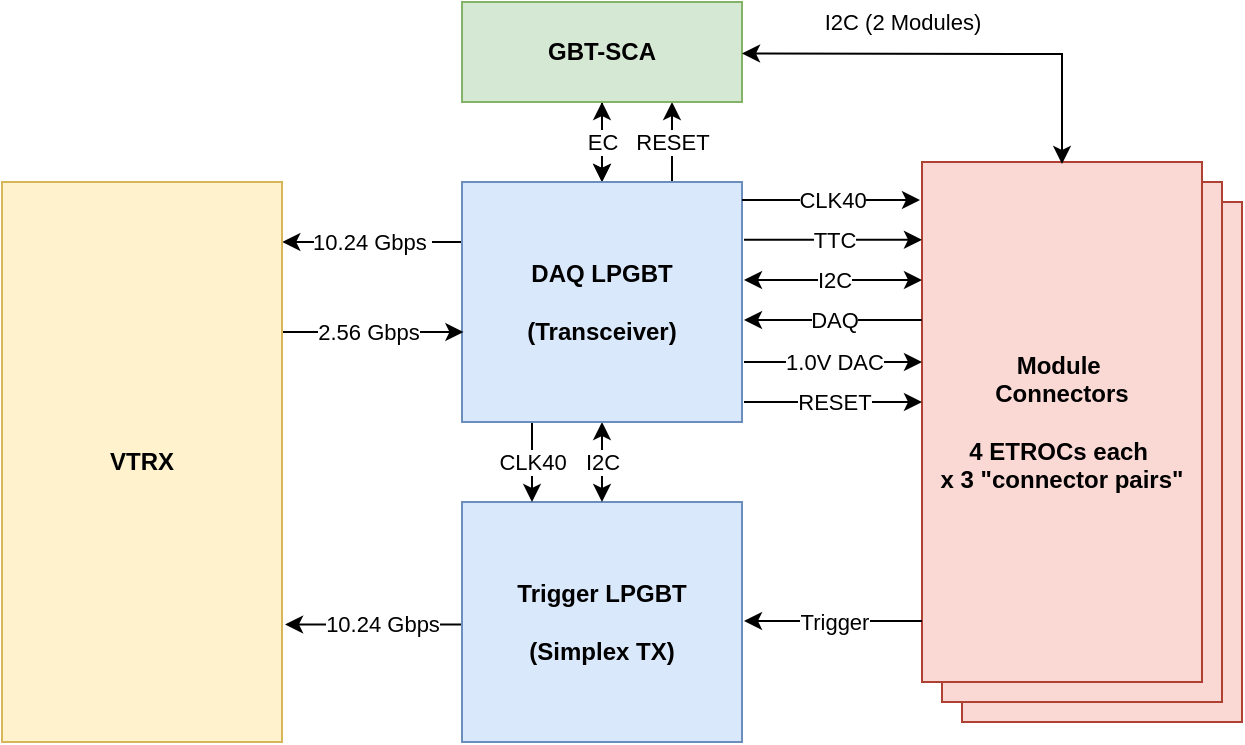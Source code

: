 <mxfile version="14.4.3" type="device" pages="4"><diagram id="pRpo7dDfYzJ1FUnZO8vR" name="Data"><mxGraphModel dx="1420" dy="838" grid="1" gridSize="10" guides="1" tooltips="1" connect="1" arrows="1" fold="1" page="1" pageScale="1" pageWidth="1100" pageHeight="850" math="0" shadow="0"><root><mxCell id="0"/><mxCell id="1" parent="0"/><mxCell id="l7zSjzHvB5rH28vupn2u-26" value="&lt;b&gt;Module&amp;nbsp;&lt;br&gt;Connector&lt;br&gt;(4 ETROCs)&lt;br&gt;&lt;/b&gt;" style="rounded=0;whiteSpace=wrap;html=1;fillColor=#fad9d5;strokeColor=#ae4132;" parent="1" vertex="1"><mxGeometry x="720" y="340" width="140" height="260" as="geometry"/></mxCell><mxCell id="l7zSjzHvB5rH28vupn2u-25" value="&lt;b&gt;Module&amp;nbsp;&lt;br&gt;Connector&lt;br&gt;(4 ETROCs)&lt;br&gt;&lt;/b&gt;" style="rounded=0;whiteSpace=wrap;html=1;fillColor=#fad9d5;strokeColor=#ae4132;" parent="1" vertex="1"><mxGeometry x="710" y="330" width="140" height="260" as="geometry"/></mxCell><mxCell id="l7zSjzHvB5rH28vupn2u-16" value="10.24 Gbps" style="edgeStyle=orthogonalEdgeStyle;rounded=0;orthogonalLoop=1;jettySize=auto;html=1;startArrow=none;startFill=0;entryX=1.011;entryY=0.79;entryDx=0;entryDy=0;entryPerimeter=0;" parent="1" source="l7zSjzHvB5rH28vupn2u-1" target="l7zSjzHvB5rH28vupn2u-3" edge="1"><mxGeometry x="-0.101" relative="1" as="geometry"><mxPoint x="390" y="551" as="targetPoint"/><Array as="points"><mxPoint x="400" y="551"/></Array><mxPoint as="offset"/></mxGeometry></mxCell><mxCell id="l7zSjzHvB5rH28vupn2u-1" value="&lt;b&gt;Trigger LPGBT&lt;br&gt;&lt;br&gt;(Simplex TX)&lt;br&gt;&lt;/b&gt;" style="rounded=0;whiteSpace=wrap;html=1;fillColor=#dae8fc;strokeColor=#6c8ebf;" parent="1" vertex="1"><mxGeometry x="470" y="490" width="140" height="120" as="geometry"/></mxCell><mxCell id="l7zSjzHvB5rH28vupn2u-12" value="I2C" style="edgeStyle=orthogonalEdgeStyle;rounded=0;orthogonalLoop=1;jettySize=auto;html=1;exitX=0.5;exitY=1;exitDx=0;exitDy=0;startArrow=classic;startFill=1;" parent="1" source="l7zSjzHvB5rH28vupn2u-2" target="l7zSjzHvB5rH28vupn2u-1" edge="1"><mxGeometry relative="1" as="geometry"/></mxCell><mxCell id="l7zSjzHvB5rH28vupn2u-14" value="CLK40" style="edgeStyle=orthogonalEdgeStyle;rounded=0;orthogonalLoop=1;jettySize=auto;html=1;exitX=0.25;exitY=1;exitDx=0;exitDy=0;entryX=0.25;entryY=0;entryDx=0;entryDy=0;startArrow=none;startFill=0;" parent="1" source="l7zSjzHvB5rH28vupn2u-2" target="l7zSjzHvB5rH28vupn2u-1" edge="1"><mxGeometry relative="1" as="geometry"/></mxCell><mxCell id="l7zSjzHvB5rH28vupn2u-15" value="EC" style="edgeStyle=orthogonalEdgeStyle;rounded=0;orthogonalLoop=1;jettySize=auto;html=1;exitX=0.5;exitY=0;exitDx=0;exitDy=0;entryX=0.5;entryY=1;entryDx=0;entryDy=0;startArrow=classic;startFill=1;" parent="1" source="l7zSjzHvB5rH28vupn2u-2" target="l7zSjzHvB5rH28vupn2u-4" edge="1"><mxGeometry relative="1" as="geometry"/></mxCell><mxCell id="l7zSjzHvB5rH28vupn2u-18" value="10.24 Gbps&amp;nbsp;" style="edgeStyle=orthogonalEdgeStyle;rounded=0;orthogonalLoop=1;jettySize=auto;html=1;exitX=0;exitY=0.25;exitDx=0;exitDy=0;entryX=1.001;entryY=0.107;entryDx=0;entryDy=0;entryPerimeter=0;startArrow=none;startFill=0;" parent="1" source="l7zSjzHvB5rH28vupn2u-2" target="l7zSjzHvB5rH28vupn2u-3" edge="1"><mxGeometry relative="1" as="geometry"/></mxCell><mxCell id="7uKd_S5zCopFWsAl5srT-1" value="EC" style="edgeStyle=orthogonalEdgeStyle;rounded=0;orthogonalLoop=1;jettySize=auto;html=1;startArrow=classic;startFill=1;endArrow=none;endFill=0;" parent="1" source="l7zSjzHvB5rH28vupn2u-2" target="l7zSjzHvB5rH28vupn2u-4" edge="1"><mxGeometry relative="1" as="geometry"/></mxCell><mxCell id="7uKd_S5zCopFWsAl5srT-2" value="RESET" style="edgeStyle=orthogonalEdgeStyle;rounded=0;orthogonalLoop=1;jettySize=auto;html=1;exitX=0.75;exitY=0;exitDx=0;exitDy=0;entryX=0.75;entryY=1;entryDx=0;entryDy=0;startArrow=none;startFill=0;endArrow=classic;endFill=1;" parent="1" source="l7zSjzHvB5rH28vupn2u-2" target="l7zSjzHvB5rH28vupn2u-4" edge="1"><mxGeometry relative="1" as="geometry"/></mxCell><mxCell id="l7zSjzHvB5rH28vupn2u-2" value="&lt;b&gt;DAQ LPGBT&lt;br&gt;&lt;br&gt;(Transceiver)&lt;br&gt;&lt;/b&gt;" style="rounded=0;whiteSpace=wrap;html=1;fillColor=#dae8fc;strokeColor=#6c8ebf;" parent="1" vertex="1"><mxGeometry x="470" y="330" width="140" height="120" as="geometry"/></mxCell><mxCell id="l7zSjzHvB5rH28vupn2u-17" value="2.56 Gbps" style="edgeStyle=orthogonalEdgeStyle;rounded=0;orthogonalLoop=1;jettySize=auto;html=1;exitX=1;exitY=0.25;exitDx=0;exitDy=0;entryX=0.005;entryY=0.625;entryDx=0;entryDy=0;startArrow=none;startFill=0;entryPerimeter=0;" parent="1" source="l7zSjzHvB5rH28vupn2u-3" target="l7zSjzHvB5rH28vupn2u-2" edge="1"><mxGeometry relative="1" as="geometry"><Array as="points"><mxPoint x="380" y="405"/></Array></mxGeometry></mxCell><mxCell id="l7zSjzHvB5rH28vupn2u-3" value="&lt;b&gt;VTRX&lt;/b&gt;" style="rounded=0;whiteSpace=wrap;html=1;fillColor=#fff2cc;strokeColor=#d6b656;" parent="1" vertex="1"><mxGeometry x="240" y="330" width="140" height="280" as="geometry"/></mxCell><mxCell id="l7zSjzHvB5rH28vupn2u-4" value="&lt;b&gt;GBT-SCA&lt;br&gt;&lt;/b&gt;" style="rounded=0;whiteSpace=wrap;html=1;fillColor=#d5e8d4;strokeColor=#82b366;" parent="1" vertex="1"><mxGeometry x="470" y="240" width="140" height="50" as="geometry"/></mxCell><mxCell id="l7zSjzHvB5rH28vupn2u-5" value="&lt;b&gt;Module&amp;nbsp;&lt;br&gt;Connectors&lt;br&gt;&lt;br&gt;4 ETROCs each&amp;nbsp;&lt;br&gt;x 3 &quot;connector pairs&quot;&lt;br&gt;&lt;/b&gt;" style="rounded=0;whiteSpace=wrap;html=1;fillColor=#fad9d5;strokeColor=#ae4132;" parent="1" vertex="1"><mxGeometry x="700" y="320" width="140" height="260" as="geometry"/></mxCell><mxCell id="l7zSjzHvB5rH28vupn2u-33" value="CLK40" style="rounded=0;orthogonalLoop=1;jettySize=auto;html=1;exitX=1;exitY=0.25;exitDx=0;exitDy=0;startArrow=none;startFill=0;" parent="1" edge="1"><mxGeometry relative="1" as="geometry"><mxPoint x="610" y="339.0" as="sourcePoint"/><mxPoint x="699" y="339" as="targetPoint"/></mxGeometry></mxCell><mxCell id="l7zSjzHvB5rH28vupn2u-34" value="TTC" style="rounded=0;orthogonalLoop=1;jettySize=auto;html=1;exitX=1;exitY=0.25;exitDx=0;exitDy=0;startArrow=none;startFill=0;" parent="1" edge="1"><mxGeometry relative="1" as="geometry"><mxPoint x="611" y="358.9" as="sourcePoint"/><mxPoint x="700.0" y="358.9" as="targetPoint"/></mxGeometry></mxCell><mxCell id="l7zSjzHvB5rH28vupn2u-35" value="I2C" style="rounded=0;orthogonalLoop=1;jettySize=auto;html=1;exitX=1;exitY=0.25;exitDx=0;exitDy=0;startArrow=classic;startFill=1;" parent="1" edge="1"><mxGeometry relative="1" as="geometry"><mxPoint x="611.0" y="379.0" as="sourcePoint"/><mxPoint x="700.0" y="379.0" as="targetPoint"/></mxGeometry></mxCell><mxCell id="l7zSjzHvB5rH28vupn2u-36" value="DAQ" style="rounded=0;orthogonalLoop=1;jettySize=auto;html=1;exitX=1;exitY=0.25;exitDx=0;exitDy=0;startArrow=classic;startFill=1;endArrow=none;endFill=0;" parent="1" edge="1"><mxGeometry relative="1" as="geometry"><mxPoint x="611.0" y="399.0" as="sourcePoint"/><mxPoint x="700.0" y="399.0" as="targetPoint"/></mxGeometry></mxCell><mxCell id="l7zSjzHvB5rH28vupn2u-40" value="Trigger" style="rounded=0;orthogonalLoop=1;jettySize=auto;html=1;exitX=1;exitY=0.25;exitDx=0;exitDy=0;startArrow=classic;startFill=1;endArrow=none;endFill=0;" parent="1" edge="1"><mxGeometry relative="1" as="geometry"><mxPoint x="611" y="549.5" as="sourcePoint"/><mxPoint x="700.0" y="549.5" as="targetPoint"/></mxGeometry></mxCell><mxCell id="l7zSjzHvB5rH28vupn2u-46" value="1.0V DAC" style="rounded=0;orthogonalLoop=1;jettySize=auto;html=1;exitX=1;exitY=0.25;exitDx=0;exitDy=0;startArrow=none;startFill=0;" parent="1" edge="1"><mxGeometry relative="1" as="geometry"><mxPoint x="611" y="420.0" as="sourcePoint"/><mxPoint x="700" y="420.0" as="targetPoint"/></mxGeometry></mxCell><mxCell id="l7zSjzHvB5rH28vupn2u-47" value="RESET" style="rounded=0;orthogonalLoop=1;jettySize=auto;html=1;exitX=1;exitY=0.25;exitDx=0;exitDy=0;startArrow=none;startFill=0;" parent="1" edge="1"><mxGeometry relative="1" as="geometry"><mxPoint x="611" y="440.0" as="sourcePoint"/><mxPoint x="700" y="440.0" as="targetPoint"/></mxGeometry></mxCell><mxCell id="Shcz8qV4Jk7oNIC9Or-m-1" value="I2C (2 Modules)" style="rounded=0;orthogonalLoop=1;jettySize=auto;html=1;exitX=1;exitY=0.25;exitDx=0;exitDy=0;startArrow=classic;startFill=1;entryX=0.5;entryY=0;entryDx=0;entryDy=0;" edge="1" parent="1"><mxGeometry x="-0.256" y="16" relative="1" as="geometry"><mxPoint x="610" y="265.71" as="sourcePoint"/><mxPoint x="770" y="321" as="targetPoint"/><Array as="points"><mxPoint x="770" y="266"/></Array><mxPoint as="offset"/></mxGeometry></mxCell></root></mxGraphModel></diagram><diagram id="rY-4J2Lu8AiKXNnXhORB" name="Power"><mxGraphModel dx="1673" dy="964" grid="1" gridSize="10" guides="1" tooltips="1" connect="1" arrows="1" fold="1" page="1" pageScale="1" pageWidth="1100" pageHeight="850" math="0" shadow="0"><root><mxCell id="R-wD1JkFbTMqybJmLpQ5-0"/><mxCell id="R-wD1JkFbTMqybJmLpQ5-1" parent="R-wD1JkFbTMqybJmLpQ5-0"/><mxCell id="WkuSL5QYx137M_220xdg-18" value="&lt;b&gt;Module&amp;nbsp;&lt;br&gt;Connectors&lt;br&gt;&lt;br&gt;4 ETROCs each&amp;nbsp;&lt;br&gt;x 3 connectors&lt;br&gt;&lt;/b&gt;" style="rounded=0;whiteSpace=wrap;html=1;fillColor=#fad9d5;strokeColor=#ae4132;" parent="R-wD1JkFbTMqybJmLpQ5-1" vertex="1"><mxGeometry x="695" y="494" width="140" height="200" as="geometry"/></mxCell><mxCell id="WkuSL5QYx137M_220xdg-17" value="&lt;b&gt;Module&amp;nbsp;&lt;br&gt;Connectors&lt;br&gt;&lt;br&gt;4 ETROCs each&amp;nbsp;&lt;br&gt;x 3 connectors&lt;br&gt;&lt;/b&gt;" style="rounded=0;whiteSpace=wrap;html=1;fillColor=#fad9d5;strokeColor=#ae4132;" parent="R-wD1JkFbTMqybJmLpQ5-1" vertex="1"><mxGeometry x="685" y="484" width="140" height="200" as="geometry"/></mxCell><mxCell id="xacWZfofeVwfRNKHBUbk-13" value="&lt;b&gt;Power Board&lt;/b&gt;" style="rounded=0;whiteSpace=wrap;html=1;fillColor=#b0e3e6;strokeColor=#0e8088;" parent="R-wD1JkFbTMqybJmLpQ5-1" vertex="1"><mxGeometry x="265" y="164" width="140" height="403" as="geometry"/></mxCell><mxCell id="xacWZfofeVwfRNKHBUbk-18" value="&lt;b&gt;Module&amp;nbsp;&lt;br&gt;Connectors&lt;br&gt;&lt;br&gt;4 ETROCs each&amp;nbsp;&lt;br&gt;x 3 &quot;connector pairs&quot;&lt;/b&gt;&lt;b&gt;&lt;br&gt;&lt;/b&gt;" style="rounded=0;whiteSpace=wrap;html=1;fillColor=#fad9d5;strokeColor=#ae4132;" parent="R-wD1JkFbTMqybJmLpQ5-1" vertex="1"><mxGeometry x="675" y="474" width="140" height="200" as="geometry"/></mxCell><mxCell id="xacWZfofeVwfRNKHBUbk-24" value="1.2V" style="endArrow=classic;html=1;fontSize=16;" parent="R-wD1JkFbTMqybJmLpQ5-1" edge="1"><mxGeometry width="50" height="50" relative="1" as="geometry"><mxPoint x="405" y="494" as="sourcePoint"/><mxPoint x="675" y="494" as="targetPoint"/></mxGeometry></mxCell><mxCell id="WkuSL5QYx137M_220xdg-13" value="1.2V" style="endArrow=classic;html=1;fontSize=16;" parent="R-wD1JkFbTMqybJmLpQ5-1" edge="1"><mxGeometry width="50" height="50" relative="1" as="geometry"><mxPoint x="405" y="514" as="sourcePoint"/><mxPoint x="675" y="514" as="targetPoint"/></mxGeometry></mxCell><mxCell id="WkuSL5QYx137M_220xdg-14" value="1.2V" style="endArrow=classic;html=1;fontSize=16;" parent="R-wD1JkFbTMqybJmLpQ5-1" edge="1"><mxGeometry width="50" height="50" relative="1" as="geometry"><mxPoint x="405" y="534" as="sourcePoint"/><mxPoint x="675" y="534" as="targetPoint"/></mxGeometry></mxCell><mxCell id="WkuSL5QYx137M_220xdg-16" value="&lt;b&gt;BV Connector&lt;/b&gt;" style="rounded=0;whiteSpace=wrap;html=1;fillColor=#bac8d3;strokeColor=#23445d;" parent="R-wD1JkFbTMqybJmLpQ5-1" vertex="1"><mxGeometry x="265" y="584" width="140" height="90" as="geometry"/></mxCell><mxCell id="WkuSL5QYx137M_220xdg-20" value="Bias Voltage" style="endArrow=classic;html=1;fontSize=16;" parent="R-wD1JkFbTMqybJmLpQ5-1" edge="1"><mxGeometry width="50" height="50" relative="1" as="geometry"><mxPoint x="405" y="593.5" as="sourcePoint"/><mxPoint x="675" y="593.5" as="targetPoint"/></mxGeometry></mxCell><mxCell id="WkuSL5QYx137M_220xdg-21" value="Bias Voltage" style="endArrow=classic;html=1;fontSize=16;" parent="R-wD1JkFbTMqybJmLpQ5-1" edge="1"><mxGeometry width="50" height="50" relative="1" as="geometry"><mxPoint x="405" y="618.5" as="sourcePoint"/><mxPoint x="675" y="618.5" as="targetPoint"/></mxGeometry></mxCell><mxCell id="WkuSL5QYx137M_220xdg-22" value="Bias Voltage" style="endArrow=classic;html=1;fontSize=16;" parent="R-wD1JkFbTMqybJmLpQ5-1" edge="1"><mxGeometry width="50" height="50" relative="1" as="geometry"><mxPoint x="405" y="644" as="sourcePoint"/><mxPoint x="675" y="644" as="targetPoint"/></mxGeometry></mxCell><mxCell id="tPa331KEHbfuM3Afot_3-4" value="11V" style="endArrow=classic;html=1;fontSize=16;" parent="R-wD1JkFbTMqybJmLpQ5-1" edge="1"><mxGeometry width="50" height="50" relative="1" as="geometry"><mxPoint x="405" y="264" as="sourcePoint"/><mxPoint x="475" y="264" as="targetPoint"/></mxGeometry></mxCell><mxCell id="tPa331KEHbfuM3Afot_3-5" value="1V2" style="edgeStyle=elbowEdgeStyle;rounded=0;orthogonalLoop=1;jettySize=auto;html=1;entryX=0;entryY=0.5;entryDx=0;entryDy=0;startArrow=none;startFill=0;endArrow=classic;endFill=1;fontSize=16;elbow=vertical;" parent="R-wD1JkFbTMqybJmLpQ5-1" target="tPa331KEHbfuM3Afot_3-7" edge="1"><mxGeometry relative="1" as="geometry"><Array as="points"><mxPoint x="615" y="394"/><mxPoint x="615" y="394"/></Array><mxPoint x="405" y="394" as="sourcePoint"/></mxGeometry></mxCell><mxCell id="tPa331KEHbfuM3Afot_3-6" value="&lt;b&gt;LPGBT&lt;br&gt;&lt;/b&gt;" style="rounded=0;whiteSpace=wrap;html=1;fillColor=#dae8fc;strokeColor=#6c8ebf;" parent="R-wD1JkFbTMqybJmLpQ5-1" vertex="1"><mxGeometry x="690" y="344" width="140" height="120" as="geometry"/></mxCell><mxCell id="tPa331KEHbfuM3Afot_3-7" value="&lt;b&gt;LPGBT&lt;br&gt;&lt;/b&gt;" style="rounded=0;whiteSpace=wrap;html=1;fillColor=#dae8fc;strokeColor=#6c8ebf;" parent="R-wD1JkFbTMqybJmLpQ5-1" vertex="1"><mxGeometry x="680" y="334" width="140" height="120" as="geometry"/></mxCell><mxCell id="tPa331KEHbfuM3Afot_3-8" value="&lt;b&gt;VTRX&lt;/b&gt;" style="rounded=0;whiteSpace=wrap;html=1;fillColor=#fff2cc;strokeColor=#d6b656;" parent="R-wD1JkFbTMqybJmLpQ5-1" vertex="1"><mxGeometry x="680" y="244" width="140" height="80" as="geometry"/></mxCell><mxCell id="tPa331KEHbfuM3Afot_3-9" value="2V5TX" style="edgeStyle=orthogonalEdgeStyle;rounded=0;orthogonalLoop=1;jettySize=auto;html=1;exitX=1;exitY=0.5;exitDx=0;exitDy=0;entryX=0;entryY=0.5;entryDx=0;entryDy=0;startArrow=none;startFill=0;endArrow=classic;endFill=1;fontSize=16;" parent="R-wD1JkFbTMqybJmLpQ5-1" source="tPa331KEHbfuM3Afot_3-10" target="tPa331KEHbfuM3Afot_3-8" edge="1"><mxGeometry x="0.312" relative="1" as="geometry"><Array as="points"><mxPoint x="595" y="339"/><mxPoint x="595" y="284"/></Array><mxPoint as="offset"/></mxGeometry></mxCell><mxCell id="tPa331KEHbfuM3Afot_3-10" value="&lt;b&gt;LINPOL12&lt;br&gt;&lt;/b&gt;" style="rounded=0;whiteSpace=wrap;html=1;fillColor=#d0cee2;strokeColor=#56517e;" parent="R-wD1JkFbTMqybJmLpQ5-1" vertex="1"><mxGeometry x="475" y="314" width="100" height="50" as="geometry"/></mxCell><mxCell id="tPa331KEHbfuM3Afot_3-11" value="2V5RX" style="edgeStyle=orthogonalEdgeStyle;rounded=0;orthogonalLoop=1;jettySize=auto;html=1;exitX=1;exitY=0.5;exitDx=0;exitDy=0;startArrow=none;startFill=0;endArrow=classic;endFill=1;fontSize=16;entryX=0;entryY=0.25;entryDx=0;entryDy=0;" parent="R-wD1JkFbTMqybJmLpQ5-1" source="tPa331KEHbfuM3Afot_3-12" target="tPa331KEHbfuM3Afot_3-8" edge="1"><mxGeometry relative="1" as="geometry"><Array as="points"><mxPoint x="575" y="264"/></Array></mxGeometry></mxCell><mxCell id="tPa331KEHbfuM3Afot_3-12" value="&lt;b&gt;LINPOL12&lt;br&gt;&lt;/b&gt;" style="rounded=0;whiteSpace=wrap;html=1;fillColor=#d0cee2;strokeColor=#56517e;" parent="R-wD1JkFbTMqybJmLpQ5-1" vertex="1"><mxGeometry x="475" y="234" width="100" height="50" as="geometry"/></mxCell><mxCell id="tPa331KEHbfuM3Afot_3-13" value="" style="endArrow=classic;html=1;fontSize=16;entryX=0;entryY=0.75;entryDx=0;entryDy=0;edgeStyle=orthogonalEdgeStyle;rounded=0;" parent="R-wD1JkFbTMqybJmLpQ5-1" target="tPa331KEHbfuM3Afot_3-8" edge="1"><mxGeometry width="50" height="50" relative="1" as="geometry"><mxPoint x="635" y="394" as="sourcePoint"/><mxPoint x="680" y="296.5" as="targetPoint"/><Array as="points"><mxPoint x="655" y="394"/><mxPoint x="655" y="304"/></Array></mxGeometry></mxCell><mxCell id="tPa331KEHbfuM3Afot_3-14" value="11V" style="endArrow=classic;html=1;fontSize=16;" parent="R-wD1JkFbTMqybJmLpQ5-1" edge="1"><mxGeometry width="50" height="50" relative="1" as="geometry"><mxPoint x="405" y="344" as="sourcePoint"/><mxPoint x="475" y="344" as="targetPoint"/></mxGeometry></mxCell><mxCell id="tPa331KEHbfuM3Afot_3-15" value="1V5" style="edgeStyle=orthogonalEdgeStyle;rounded=0;orthogonalLoop=1;jettySize=auto;html=1;exitX=1;exitY=0.5;exitDx=0;exitDy=0;entryX=0;entryY=0.5;entryDx=0;entryDy=0;startArrow=none;startFill=0;endArrow=classic;endFill=1;fontSize=16;" parent="R-wD1JkFbTMqybJmLpQ5-1" source="tPa331KEHbfuM3Afot_3-16" target="tPa331KEHbfuM3Afot_3-17" edge="1"><mxGeometry relative="1" as="geometry"/></mxCell><mxCell id="tPa331KEHbfuM3Afot_3-16" value="&lt;b&gt;LINPOL12&lt;br&gt;&lt;/b&gt;" style="rounded=0;whiteSpace=wrap;html=1;fillColor=#d0cee2;strokeColor=#56517e;" parent="R-wD1JkFbTMqybJmLpQ5-1" vertex="1"><mxGeometry x="475" y="162" width="100" height="50" as="geometry"/></mxCell><mxCell id="tPa331KEHbfuM3Afot_3-17" value="&lt;b&gt;GBT-SCA&lt;br&gt;&lt;/b&gt;" style="rounded=0;whiteSpace=wrap;html=1;fillColor=#d5e8d4;strokeColor=#82b366;" parent="R-wD1JkFbTMqybJmLpQ5-1" vertex="1"><mxGeometry x="680" y="157" width="140" height="60" as="geometry"/></mxCell><mxCell id="tPa331KEHbfuM3Afot_3-18" value="11V" style="endArrow=classic;html=1;fontSize=16;" parent="R-wD1JkFbTMqybJmLpQ5-1" edge="1"><mxGeometry width="50" height="50" relative="1" as="geometry"><mxPoint x="405" y="186.5" as="sourcePoint"/><mxPoint x="475" y="186.5" as="targetPoint"/></mxGeometry></mxCell><mxCell id="pFETaAUMbb-Pjnk_E9Vp-0" value="1.2V" style="endArrow=classic;html=1;fontSize=16;" parent="R-wD1JkFbTMqybJmLpQ5-1" edge="1"><mxGeometry width="50" height="50" relative="1" as="geometry"><mxPoint x="405" y="554.0" as="sourcePoint"/><mxPoint x="675" y="554.0" as="targetPoint"/></mxGeometry></mxCell></root></mxGraphModel></diagram><diagram id="66l2y_QIgl6WP6gCbTtv" name="Control &amp; Monitoring"><mxGraphModel dx="2031" dy="1170" grid="1" gridSize="10" guides="1" tooltips="1" connect="1" arrows="1" fold="1" page="1" pageScale="1" pageWidth="1100" pageHeight="850" math="0" shadow="0"><root><mxCell id="CyPqGRHDIMY9j1Ztgc7J-0"/><mxCell id="CyPqGRHDIMY9j1Ztgc7J-1" parent="CyPqGRHDIMY9j1Ztgc7J-0"/><mxCell id="OMYo8PW-O516YZg6BAsb-1" value="&lt;b&gt;Module&amp;nbsp;&lt;br&gt;Connectors&lt;br&gt;&lt;br&gt;4 ETROCs each&amp;nbsp;&lt;br&gt;x 3 &quot;connector pairs&quot;&lt;/b&gt;&lt;b&gt;&lt;br&gt;&lt;/b&gt;" style="rounded=0;whiteSpace=wrap;html=1;fillColor=#fad9d5;strokeColor=#ae4132;" parent="CyPqGRHDIMY9j1Ztgc7J-1" vertex="1"><mxGeometry x="660" y="520" width="140" height="100" as="geometry"/></mxCell><mxCell id="OMYo8PW-O516YZg6BAsb-0" value="&lt;b&gt;Module&amp;nbsp;&lt;br&gt;Connectors&lt;br&gt;&lt;br&gt;4 ETROCs each&amp;nbsp;&lt;br&gt;x 3 &quot;connector pairs&quot;&lt;/b&gt;&lt;b&gt;&lt;br&gt;&lt;/b&gt;" style="rounded=0;whiteSpace=wrap;html=1;fillColor=#fad9d5;strokeColor=#ae4132;" parent="CyPqGRHDIMY9j1Ztgc7J-1" vertex="1"><mxGeometry x="650" y="510" width="140" height="100" as="geometry"/></mxCell><mxCell id="x-HFkizTJmw6zRwiH5ed-0" value="1.0V DAC" style="edgeStyle=orthogonalEdgeStyle;rounded=0;orthogonalLoop=1;jettySize=auto;html=1;exitX=1;exitY=0.5;exitDx=0;exitDy=0;" parent="CyPqGRHDIMY9j1Ztgc7J-1" source="oB6YdngtAXr2gqwxsHAE-9" target="oB6YdngtAXr2gqwxsHAE-13" edge="1"><mxGeometry relative="1" as="geometry"/></mxCell><mxCell id="oB6YdngtAXr2gqwxsHAE-9" value="&lt;b&gt;LPGBT&lt;br&gt;&lt;br&gt;ADC + DAC&lt;br&gt;&lt;/b&gt;" style="rounded=0;whiteSpace=wrap;html=1;fillColor=#dae8fc;strokeColor=#6c8ebf;" parent="CyPqGRHDIMY9j1Ztgc7J-1" vertex="1"><mxGeometry x="410" y="460" width="110" height="180" as="geometry"/></mxCell><mxCell id="oB6YdngtAXr2gqwxsHAE-12" value="&lt;b&gt;SCA&lt;br&gt;&lt;br&gt;ADC&lt;br&gt;&lt;/b&gt;" style="rounded=0;whiteSpace=wrap;html=1;fillColor=#d5e8d4;strokeColor=#82b366;" parent="CyPqGRHDIMY9j1Ztgc7J-1" vertex="1"><mxGeometry x="410" y="340" width="110" height="100" as="geometry"/></mxCell><mxCell id="oB6YdngtAXr2gqwxsHAE-13" value="&lt;b&gt;Module&amp;nbsp;&lt;br&gt;Connectors&lt;br&gt;&lt;br&gt;4 ETROCs each&amp;nbsp;&lt;br&gt;x 3 &quot;connector pairs&quot;&lt;/b&gt;&lt;b&gt;&lt;br&gt;&lt;/b&gt;" style="rounded=0;whiteSpace=wrap;html=1;fillColor=#fad9d5;strokeColor=#ae4132;" parent="CyPqGRHDIMY9j1Ztgc7J-1" vertex="1"><mxGeometry x="640" y="500" width="140" height="100" as="geometry"/></mxCell><mxCell id="oB6YdngtAXr2gqwxsHAE-20" value="1V2 monitor x6" style="endArrow=classic;html=1;exitX=0.25;exitY=0;exitDx=0;exitDy=0;edgeStyle=orthogonalEdgeStyle;rounded=0;entryX=0.991;entryY=0.198;entryDx=0;entryDy=0;entryPerimeter=0;" parent="CyPqGRHDIMY9j1Ztgc7J-1" source="oB6YdngtAXr2gqwxsHAE-13" target="oB6YdngtAXr2gqwxsHAE-12" edge="1"><mxGeometry x="0.553" width="50" height="50" relative="1" as="geometry"><mxPoint x="560" y="620" as="sourcePoint"/><mxPoint x="551" y="360" as="targetPoint"/><Array as="points"><mxPoint x="675" y="360"/></Array><mxPoint as="offset"/></mxGeometry></mxCell><mxCell id="oB6YdngtAXr2gqwxsHAE-22" value="RESET x3" style="rounded=0;orthogonalLoop=1;jettySize=auto;html=1;exitX=1;exitY=0.75;exitDx=0;exitDy=0;startArrow=none;startFill=0;entryX=0.5;entryY=0;entryDx=0;entryDy=0;edgeStyle=orthogonalEdgeStyle;" parent="CyPqGRHDIMY9j1Ztgc7J-1" source="x-HFkizTJmw6zRwiH5ed-2" target="oB6YdngtAXr2gqwxsHAE-13" edge="1"><mxGeometry x="0.15" relative="1" as="geometry"><mxPoint x="551" y="530.0" as="sourcePoint"/><mxPoint x="780" y="370" as="targetPoint"/><Array as="points"><mxPoint x="710" y="305"/></Array><mxPoint as="offset"/></mxGeometry></mxCell><mxCell id="oB6YdngtAXr2gqwxsHAE-23" value="BV x3" style="endArrow=classic;html=1;entryX=0;entryY=0.5;entryDx=0;entryDy=0;" parent="CyPqGRHDIMY9j1Ztgc7J-1" target="oB6YdngtAXr2gqwxsHAE-12" edge="1"><mxGeometry width="50" height="50" relative="1" as="geometry"><mxPoint x="330" y="390" as="sourcePoint"/><mxPoint x="550" y="690" as="targetPoint"/></mxGeometry></mxCell><mxCell id="oB6YdngtAXr2gqwxsHAE-24" value="1V2 x4" style="endArrow=classic;html=1;entryX=0;entryY=0.5;entryDx=0;entryDy=0;" parent="CyPqGRHDIMY9j1Ztgc7J-1" edge="1"><mxGeometry width="50" height="50" relative="1" as="geometry"><mxPoint x="330" y="420" as="sourcePoint"/><mxPoint x="410" y="420" as="targetPoint"/></mxGeometry></mxCell><mxCell id="oB6YdngtAXr2gqwxsHAE-25" value="LV Supply" style="endArrow=classic;html=1;entryX=0;entryY=0.5;entryDx=0;entryDy=0;" parent="CyPqGRHDIMY9j1Ztgc7J-1" edge="1"><mxGeometry width="50" height="50" relative="1" as="geometry"><mxPoint x="330" y="360" as="sourcePoint"/><mxPoint x="410" y="360" as="targetPoint"/></mxGeometry></mxCell><mxCell id="JZle847QELHDS_uBhdWa-1" value="SCA 1V5 Analog" style="endArrow=classic;html=1;entryX=0;entryY=0.5;entryDx=0;entryDy=0;" parent="CyPqGRHDIMY9j1Ztgc7J-1" edge="1"><mxGeometry width="50" height="50" relative="1" as="geometry"><mxPoint x="290" y="500" as="sourcePoint"/><mxPoint x="410" y="500" as="targetPoint"/></mxGeometry></mxCell><mxCell id="JZle847QELHDS_uBhdWa-2" value="SCA 1V5 Digital" style="endArrow=classic;html=1;entryX=0;entryY=0.5;entryDx=0;entryDy=0;" parent="CyPqGRHDIMY9j1Ztgc7J-1" edge="1"><mxGeometry width="50" height="50" relative="1" as="geometry"><mxPoint x="290" y="530" as="sourcePoint"/><mxPoint x="410" y="530" as="targetPoint"/></mxGeometry></mxCell><mxCell id="JZle847QELHDS_uBhdWa-3" value="VTRX 1V2" style="endArrow=classic;html=1;entryX=0;entryY=0.5;entryDx=0;entryDy=0;" parent="CyPqGRHDIMY9j1Ztgc7J-1" edge="1"><mxGeometry width="50" height="50" relative="1" as="geometry"><mxPoint x="290" y="560" as="sourcePoint"/><mxPoint x="410" y="560" as="targetPoint"/></mxGeometry></mxCell><mxCell id="JZle847QELHDS_uBhdWa-4" value="VTRX 2V5 TX" style="endArrow=classic;html=1;entryX=0;entryY=0.5;entryDx=0;entryDy=0;" parent="CyPqGRHDIMY9j1Ztgc7J-1" edge="1"><mxGeometry width="50" height="50" relative="1" as="geometry"><mxPoint x="290" y="589.5" as="sourcePoint"/><mxPoint x="410" y="589.5" as="targetPoint"/></mxGeometry></mxCell><mxCell id="x-HFkizTJmw6zRwiH5ed-1" value="VTRX 2V5 RX" style="endArrow=classic;html=1;entryX=0;entryY=0.5;entryDx=0;entryDy=0;" parent="CyPqGRHDIMY9j1Ztgc7J-1" edge="1"><mxGeometry width="50" height="50" relative="1" as="geometry"><mxPoint x="290" y="620" as="sourcePoint"/><mxPoint x="410" y="620" as="targetPoint"/></mxGeometry></mxCell><mxCell id="x-HFkizTJmw6zRwiH5ed-2" value="&lt;b&gt;SCA&lt;br&gt;&lt;br&gt;GPIO&lt;br&gt;&lt;/b&gt;" style="rounded=0;whiteSpace=wrap;html=1;fillColor=#d5e8d4;strokeColor=#82b366;" parent="CyPqGRHDIMY9j1Ztgc7J-1" vertex="1"><mxGeometry x="410" y="170" width="110" height="160" as="geometry"/></mxCell><mxCell id="CrMWv541aEMKiyI8BNfO-0" value="&lt;b&gt;Power Board&lt;/b&gt;" style="rounded=0;whiteSpace=wrap;html=1;fillColor=#b0e3e6;strokeColor=#0e8088;" parent="CyPqGRHDIMY9j1Ztgc7J-1" vertex="1"><mxGeometry x="640" y="170" width="140" height="120" as="geometry"/></mxCell><mxCell id="CrMWv541aEMKiyI8BNfO-5" value="ENABLE x4" style="endArrow=classic;html=1;entryX=0.001;entryY=0.672;entryDx=0;entryDy=0;exitX=1;exitY=0.5;exitDx=0;exitDy=0;entryPerimeter=0;" parent="CyPqGRHDIMY9j1Ztgc7J-1" source="x-HFkizTJmw6zRwiH5ed-2" target="CrMWv541aEMKiyI8BNfO-0" edge="1"><mxGeometry width="50" height="50" relative="1" as="geometry"><mxPoint x="550" y="250.0" as="sourcePoint"/><mxPoint x="630" y="250.0" as="targetPoint"/></mxGeometry></mxCell><mxCell id="CrMWv541aEMKiyI8BNfO-6" value="Power Good x4" style="endArrow=classic;html=1;entryX=0.004;entryY=0.832;entryDx=0;entryDy=0;entryPerimeter=0;exitX=1;exitY=0.622;exitDx=0;exitDy=0;exitPerimeter=0;" parent="CyPqGRHDIMY9j1Ztgc7J-1" source="x-HFkizTJmw6zRwiH5ed-2" target="CrMWv541aEMKiyI8BNfO-0" edge="1"><mxGeometry width="50" height="50" relative="1" as="geometry"><mxPoint x="550" y="270.0" as="sourcePoint"/><mxPoint x="630" y="270.0" as="targetPoint"/></mxGeometry></mxCell></root></mxGraphModel></diagram><diagram name="Module Layout" id="EBnfiTGF-baWpEudfCKD"><mxGraphModel dx="1673" dy="964" grid="1" gridSize="10" guides="1" tooltips="1" connect="1" arrows="1" fold="1" page="1" pageScale="1" pageWidth="1100" pageHeight="850" math="0" shadow="0"><root><mxCell id="aOQBck-lnkAWZpa8mKV8-0"/><mxCell id="aOQBck-lnkAWZpa8mKV8-1" parent="aOQBck-lnkAWZpa8mKV8-0"/><mxCell id="wR8HVb-1_93oudL_OSI9-91" value="" style="endArrow=none;html=1;exitX=0;exitY=0.5;exitDx=0;exitDy=0;strokeColor=#FFDA45;strokeWidth=4;rounded=0;" edge="1" parent="aOQBck-lnkAWZpa8mKV8-1" source="wR8HVb-1_93oudL_OSI9-77"><mxGeometry width="50" height="50" relative="1" as="geometry"><mxPoint x="750" y="260" as="sourcePoint"/><mxPoint x="760" y="180" as="targetPoint"/><Array as="points"><mxPoint x="760" y="334"/></Array></mxGeometry></mxCell><mxCell id="wR8HVb-1_93oudL_OSI9-92" value="Module 1" style="text;html=1;strokeColor=none;fillColor=none;align=center;verticalAlign=middle;whiteSpace=wrap;rounded=0;fontStyle=1;fontSize=20;" vertex="1" parent="aOQBck-lnkAWZpa8mKV8-1"><mxGeometry x="140" y="130" width="110" height="20" as="geometry"/></mxCell><mxCell id="wR8HVb-1_93oudL_OSI9-93" value="Module 2" style="text;html=1;strokeColor=none;fillColor=none;align=center;verticalAlign=middle;whiteSpace=wrap;rounded=0;fontStyle=1;fontSize=20;" vertex="1" parent="aOQBck-lnkAWZpa8mKV8-1"><mxGeometry x="496.5" y="130" width="110" height="20" as="geometry"/></mxCell><mxCell id="wR8HVb-1_93oudL_OSI9-94" value="Module 3" style="text;html=1;strokeColor=none;fillColor=none;align=center;verticalAlign=middle;whiteSpace=wrap;rounded=0;fontStyle=1;fontSize=20;" vertex="1" parent="aOQBck-lnkAWZpa8mKV8-1"><mxGeometry x="820" y="130" width="110" height="20" as="geometry"/></mxCell><mxCell id="iAzmQjEc95kuYJKDr6N7-5" value="- Common I2C bus across all three modules&amp;nbsp;&lt;br&gt;- Module sets I2C address [1:0], readout board sets address [3:2]&lt;br style=&quot;font-size: 17px&quot;&gt;- Four DC/DC converters to power 3 modules (average 1.33 DC/DC per module)&amp;nbsp;&lt;br style=&quot;font-size: 17px&quot;&gt;- One reset for each module (to GBT-SCA)" style="text;html=1;strokeColor=none;fillColor=none;align=left;verticalAlign=middle;whiteSpace=wrap;rounded=0;fontSize=17;fontColor=#050404;opacity=20;" vertex="1" parent="aOQBck-lnkAWZpa8mKV8-1"><mxGeometry x="70" y="650" width="660" height="110" as="geometry"/></mxCell><mxCell id="wR8HVb-1_93oudL_OSI9-1" value="I2C" style="edgeStyle=orthogonalEdgeStyle;rounded=0;orthogonalLoop=1;jettySize=auto;html=1;exitX=1;exitY=0.25;exitDx=0;exitDy=0;endArrow=none;endFill=0;strokeWidth=1;strokeColor=#0818FF;" edge="1" parent="aOQBck-lnkAWZpa8mKV8-1" source="wR8HVb-1_93oudL_OSI9-21"><mxGeometry relative="1" as="geometry"><mxPoint x="630" y="200" as="targetPoint"/><Array as="points"><mxPoint x="700" y="397"/><mxPoint x="700" y="170"/><mxPoint x="630" y="170"/><mxPoint x="630" y="222"/></Array></mxGeometry></mxCell><mxCell id="wR8HVb-1_93oudL_OSI9-2" value="" style="endArrow=none;html=1;strokeWidth=4;entryX=0.5;entryY=0;entryDx=0;entryDy=0;rounded=0;strokeColor=#FFDA45;" edge="1" parent="aOQBck-lnkAWZpa8mKV8-1" target="wR8HVb-1_93oudL_OSI9-23"><mxGeometry width="50" height="50" relative="1" as="geometry"><mxPoint x="400.0" y="222" as="sourcePoint"/><mxPoint x="790" y="302" as="targetPoint"/><Array as="points"><mxPoint x="400" y="182"/><mxPoint x="606" y="182"/></Array></mxGeometry></mxCell><mxCell id="wR8HVb-1_93oudL_OSI9-3" value="" style="endArrow=none;html=1;strokeColor=#0818FF;strokeWidth=1;exitX=0.5;exitY=1;exitDx=0;exitDy=0;rounded=0;" edge="1" parent="aOQBck-lnkAWZpa8mKV8-1" source="wR8HVb-1_93oudL_OSI9-25"><mxGeometry width="50" height="50" relative="1" as="geometry"><mxPoint x="700" y="530" as="sourcePoint"/><mxPoint x="700" y="397" as="targetPoint"/><Array as="points"><mxPoint x="606" y="560"/><mxPoint x="700" y="560"/></Array></mxGeometry></mxCell><mxCell id="wR8HVb-1_93oudL_OSI9-4" value="" style="endArrow=none;html=1;strokeColor=#0818FF;strokeWidth=1;entryX=0.5;entryY=1;entryDx=0;entryDy=0;rounded=0;" edge="1" parent="aOQBck-lnkAWZpa8mKV8-1" target="wR8HVb-1_93oudL_OSI9-22"><mxGeometry width="50" height="50" relative="1" as="geometry"><mxPoint x="606" y="560" as="sourcePoint"/><mxPoint x="490" y="542" as="targetPoint"/><Array as="points"><mxPoint x="490" y="560"/></Array></mxGeometry></mxCell><mxCell id="wR8HVb-1_93oudL_OSI9-5" value="" style="endArrow=none;html=1;strokeWidth=4;entryX=0;entryY=0.5;entryDx=0;entryDy=0;strokeColor=#FF6912;" edge="1" parent="aOQBck-lnkAWZpa8mKV8-1" target="wR8HVb-1_93oudL_OSI9-21"><mxGeometry width="50" height="50" relative="1" as="geometry"><mxPoint x="320" y="403" as="sourcePoint"/><mxPoint x="390" y="380" as="targetPoint"/></mxGeometry></mxCell><mxCell id="wR8HVb-1_93oudL_OSI9-6" value="" style="endArrow=none;html=1;strokeWidth=1;exitX=0.8;exitY=1.002;exitDx=0;exitDy=0;rounded=0;strokeColor=#FF0080;exitPerimeter=0;" edge="1" parent="aOQBck-lnkAWZpa8mKV8-1" source="wR8HVb-1_93oudL_OSI9-25"><mxGeometry width="50" height="50" relative="1" as="geometry"><mxPoint x="636" y="555" as="sourcePoint"/><mxPoint x="730" y="345" as="targetPoint"/><Array as="points"><mxPoint x="636" y="573"/><mxPoint x="730" y="573"/></Array></mxGeometry></mxCell><mxCell id="wR8HVb-1_93oudL_OSI9-7" value="" style="endArrow=none;html=1;strokeWidth=1;rounded=0;strokeColor=#FF0080;entryX=0.801;entryY=1.003;entryDx=0;entryDy=0;entryPerimeter=0;" edge="1" parent="aOQBck-lnkAWZpa8mKV8-1" target="wR8HVb-1_93oudL_OSI9-22"><mxGeometry width="50" height="50" relative="1" as="geometry"><mxPoint x="636" y="573" as="sourcePoint"/><mxPoint x="520" y="550" as="targetPoint"/><Array as="points"><mxPoint x="520" y="573"/></Array></mxGeometry></mxCell><mxCell id="wR8HVb-1_93oudL_OSI9-8" value="" style="endArrow=none;html=1;strokeColor=#FF0080;strokeWidth=1;exitX=0.5;exitY=0;exitDx=0;exitDy=0;rounded=0;" edge="1" parent="aOQBck-lnkAWZpa8mKV8-1" source="wR8HVb-1_93oudL_OSI9-27"><mxGeometry width="50" height="50" relative="1" as="geometry"><mxPoint x="499" y="160" as="sourcePoint"/><mxPoint x="620" y="160" as="targetPoint"/><Array as="points"><mxPoint x="490" y="160"/></Array></mxGeometry></mxCell><mxCell id="wR8HVb-1_93oudL_OSI9-9" value="" style="endArrow=none;html=1;strokeWidth=1;strokeColor=#0818FF;exitX=0.75;exitY=0;exitDx=0;exitDy=0;rounded=0;" edge="1" parent="aOQBck-lnkAWZpa8mKV8-1" source="wR8HVb-1_93oudL_OSI9-27"><mxGeometry width="50" height="50" relative="1" as="geometry"><mxPoint x="510" y="170" as="sourcePoint"/><mxPoint x="630" y="170" as="targetPoint"/><Array as="points"><mxPoint x="515" y="170"/></Array></mxGeometry></mxCell><mxCell id="wR8HVb-1_93oudL_OSI9-10" value="CLK" style="endArrow=classic;html=1;strokeWidth=1;strokeColor=#00010F;entryX=0.25;entryY=1;entryDx=0;entryDy=0;exitX=0.115;exitY=0.05;exitDx=0;exitDy=0;exitPerimeter=0;" edge="1" parent="aOQBck-lnkAWZpa8mKV8-1"><mxGeometry width="50" height="50" relative="1" as="geometry"><mxPoint x="455.07" y="307" as="sourcePoint"/><mxPoint x="455" y="252" as="targetPoint"/></mxGeometry></mxCell><mxCell id="wR8HVb-1_93oudL_OSI9-11" value="CLK" style="endArrow=classic;html=1;strokeWidth=1;strokeColor=#00010F;entryX=0.25;entryY=1;entryDx=0;entryDy=0;exitX=0.115;exitY=0.05;exitDx=0;exitDy=0;exitPerimeter=0;" edge="1" parent="aOQBck-lnkAWZpa8mKV8-1"><mxGeometry width="50" height="50" relative="1" as="geometry"><mxPoint x="642.07" y="307" as="sourcePoint"/><mxPoint x="642" y="252" as="targetPoint"/></mxGeometry></mxCell><mxCell id="wR8HVb-1_93oudL_OSI9-12" value="TRG&lt;br&gt;DAQ" style="endArrow=none;html=1;strokeWidth=1;strokeColor=#00010F;entryX=0.25;entryY=1;entryDx=0;entryDy=0;exitX=0.115;exitY=0.05;exitDx=0;exitDy=0;exitPerimeter=0;startArrow=classic;startFill=1;endFill=0;" edge="1" parent="aOQBck-lnkAWZpa8mKV8-1"><mxGeometry width="50" height="50" relative="1" as="geometry"><mxPoint x="488.07" y="304.0" as="sourcePoint"/><mxPoint x="488" y="249.0" as="targetPoint"/></mxGeometry></mxCell><mxCell id="wR8HVb-1_93oudL_OSI9-13" value="TRG&lt;br&gt;DAQ" style="endArrow=none;html=1;strokeWidth=1;strokeColor=#00010F;entryX=0.25;entryY=1;entryDx=0;entryDy=0;exitX=0.115;exitY=0.05;exitDx=0;exitDy=0;exitPerimeter=0;startArrow=classic;startFill=1;endFill=0;" edge="1" parent="aOQBck-lnkAWZpa8mKV8-1"><mxGeometry width="50" height="50" relative="1" as="geometry"><mxPoint x="614.07" y="304.0" as="sourcePoint"/><mxPoint x="614" y="249.0" as="targetPoint"/></mxGeometry></mxCell><mxCell id="wR8HVb-1_93oudL_OSI9-14" value="TTC&amp;nbsp;Multidrop" style="shape=flexArrow;endArrow=classic;html=1;strokeColor=#00010F;strokeWidth=1;endWidth=12;endSize=3.634;width=7.258;" edge="1" parent="aOQBck-lnkAWZpa8mKV8-1"><mxGeometry x="-0.444" width="50" height="50" relative="1" as="geometry"><mxPoint x="549" y="300" as="sourcePoint"/><mxPoint x="549" y="250" as="targetPoint"/><mxPoint as="offset"/></mxGeometry></mxCell><mxCell id="wR8HVb-1_93oudL_OSI9-15" value="TTC&amp;nbsp;Multidrop" style="shape=flexArrow;endArrow=classic;html=1;strokeColor=#00010F;strokeWidth=1;endWidth=12;endSize=3.565;width=6.613;" edge="1" parent="aOQBck-lnkAWZpa8mKV8-1"><mxGeometry x="-0.111" width="50" height="50" relative="1" as="geometry"><mxPoint x="549" y="440" as="sourcePoint"/><mxPoint x="549" y="485" as="targetPoint"/><mxPoint as="offset"/></mxGeometry></mxCell><mxCell id="wR8HVb-1_93oudL_OSI9-16" value="CLK" style="endArrow=classic;html=1;strokeWidth=1;strokeColor=#00010F;entryX=0.25;entryY=1;entryDx=0;entryDy=0;exitX=0.911;exitY=0.998;exitDx=0;exitDy=0;exitPerimeter=0;" edge="1" parent="aOQBck-lnkAWZpa8mKV8-1" source="wR8HVb-1_93oudL_OSI9-21"><mxGeometry width="50" height="50" relative="1" as="geometry"><mxPoint x="640" y="444" as="sourcePoint"/><mxPoint x="640" y="481" as="targetPoint"/></mxGeometry></mxCell><mxCell id="wR8HVb-1_93oudL_OSI9-17" value="TRG&lt;br&gt;DAQ" style="endArrow=none;html=1;strokeWidth=1;strokeColor=#00010F;exitX=0.115;exitY=0.05;exitDx=0;exitDy=0;exitPerimeter=0;startArrow=classic;startFill=1;endFill=0;" edge="1" parent="aOQBck-lnkAWZpa8mKV8-1"><mxGeometry width="50" height="50" relative="1" as="geometry"><mxPoint x="605.95" y="434" as="sourcePoint"/><mxPoint x="605.88" y="482" as="targetPoint"/></mxGeometry></mxCell><mxCell id="wR8HVb-1_93oudL_OSI9-18" value="CLK" style="endArrow=classic;html=1;strokeWidth=1;strokeColor=#00010F;entryX=0.25;entryY=1;entryDx=0;entryDy=0;exitX=0.911;exitY=0.998;exitDx=0;exitDy=0;exitPerimeter=0;" edge="1" parent="aOQBck-lnkAWZpa8mKV8-1"><mxGeometry width="50" height="50" relative="1" as="geometry"><mxPoint x="460.42" y="433.88" as="sourcePoint"/><mxPoint x="460" y="482" as="targetPoint"/></mxGeometry></mxCell><mxCell id="wR8HVb-1_93oudL_OSI9-19" value="TRG&lt;br&gt;DAQ" style="endArrow=none;html=1;strokeWidth=1;strokeColor=#00010F;exitX=0.115;exitY=0.05;exitDx=0;exitDy=0;exitPerimeter=0;startArrow=classic;startFill=1;endFill=0;" edge="1" parent="aOQBck-lnkAWZpa8mKV8-1"><mxGeometry width="50" height="50" relative="1" as="geometry"><mxPoint x="489.95" y="433" as="sourcePoint"/><mxPoint x="489.88" y="481" as="targetPoint"/></mxGeometry></mxCell><mxCell id="wR8HVb-1_93oudL_OSI9-26" value="1V2B" style="edgeStyle=orthogonalEdgeStyle;rounded=0;orthogonalLoop=1;jettySize=auto;html=1;exitX=1;exitY=0.5;exitDx=0;exitDy=0;entryX=1;entryY=0.5;entryDx=0;entryDy=0;endArrow=none;endFill=0;strokeWidth=4;strokeColor=#FF6912;fontStyle=1" edge="1" parent="aOQBck-lnkAWZpa8mKV8-1" source="wR8HVb-1_93oudL_OSI9-21" target="wR8HVb-1_93oudL_OSI9-25"><mxGeometry relative="1" as="geometry"/></mxCell><mxCell id="wR8HVb-1_93oudL_OSI9-28" value="1V2C" style="endArrow=none;html=1;rounded=0;exitX=0;exitY=0.5;exitDx=0;exitDy=0;entryX=0;entryY=0.5;entryDx=0;entryDy=0;strokeWidth=4;endFill=0;strokeColor=#FFDA45;fontStyle=1" edge="1" parent="aOQBck-lnkAWZpa8mKV8-1" source="wR8HVb-1_93oudL_OSI9-20" target="wR8HVb-1_93oudL_OSI9-27"><mxGeometry width="50" height="50" relative="1" as="geometry"><mxPoint x="750" y="352" as="sourcePoint"/><mxPoint x="410" y="334" as="targetPoint"/><Array as="points"><mxPoint x="400" y="334"/><mxPoint x="400" y="222"/></Array></mxGeometry></mxCell><mxCell id="wR8HVb-1_93oudL_OSI9-29" value="" style="endArrow=none;html=1;strokeWidth=4;exitX=0.25;exitY=1;exitDx=0;exitDy=0;rounded=0;strokeColor=#FF6912;" edge="1" parent="aOQBck-lnkAWZpa8mKV8-1" source="wR8HVb-1_93oudL_OSI9-22"><mxGeometry width="50" height="50" relative="1" as="geometry"><mxPoint x="680" y="545" as="sourcePoint"/><mxPoint x="400" y="405" as="targetPoint"/><Array as="points"><mxPoint x="465" y="595"/><mxPoint x="400" y="595"/></Array></mxGeometry></mxCell><mxCell id="wR8HVb-1_93oudL_OSI9-30" value="" style="endArrow=none;html=1;strokeWidth=4;rounded=0;strokeColor=#FF6912;" edge="1" parent="aOQBck-lnkAWZpa8mKV8-1"><mxGeometry width="50" height="50" relative="1" as="geometry"><mxPoint x="460" y="595" as="sourcePoint"/><mxPoint x="680" y="495" as="targetPoint"/><Array as="points"><mxPoint x="680" y="595"/></Array></mxGeometry></mxCell><mxCell id="wR8HVb-1_93oudL_OSI9-31" value="I2C" style="edgeStyle=orthogonalEdgeStyle;rounded=0;orthogonalLoop=1;jettySize=auto;html=1;exitX=1;exitY=0.25;exitDx=0;exitDy=0;endArrow=none;endFill=0;strokeWidth=1;strokeColor=#0818FF;" edge="1" parent="aOQBck-lnkAWZpa8mKV8-1" source="wR8HVb-1_93oudL_OSI9-52"><mxGeometry relative="1" as="geometry"><mxPoint x="270" y="200" as="targetPoint"/><Array as="points"><mxPoint x="340" y="397"/><mxPoint x="340" y="170"/><mxPoint x="270" y="170"/><mxPoint x="270" y="222"/></Array></mxGeometry></mxCell><mxCell id="wR8HVb-1_93oudL_OSI9-32" value="" style="endArrow=none;html=1;strokeColor=#FF0000;strokeWidth=4;entryX=0.5;entryY=0;entryDx=0;entryDy=0;rounded=0;" edge="1" parent="aOQBck-lnkAWZpa8mKV8-1" target="wR8HVb-1_93oudL_OSI9-54"><mxGeometry width="50" height="50" relative="1" as="geometry"><mxPoint x="40" y="222" as="sourcePoint"/><mxPoint x="430" y="302" as="targetPoint"/><Array as="points"><mxPoint x="40" y="182"/><mxPoint x="246" y="182"/></Array></mxGeometry></mxCell><mxCell id="wR8HVb-1_93oudL_OSI9-33" value="" style="endArrow=none;html=1;strokeColor=#FF0000;strokeWidth=4;exitX=0;exitY=0.5;exitDx=0;exitDy=0;rounded=0;" edge="1" parent="aOQBck-lnkAWZpa8mKV8-1" source="wR8HVb-1_93oudL_OSI9-53"><mxGeometry width="50" height="50" relative="1" as="geometry"><mxPoint x="380" y="352" as="sourcePoint"/><mxPoint x="40" y="332" as="targetPoint"/><Array as="points"><mxPoint x="40" y="512"/></Array></mxGeometry></mxCell><mxCell id="wR8HVb-1_93oudL_OSI9-34" value="" style="endArrow=none;html=1;strokeColor=#0818FF;strokeWidth=1;exitX=0.5;exitY=1;exitDx=0;exitDy=0;rounded=0;" edge="1" parent="aOQBck-lnkAWZpa8mKV8-1" source="wR8HVb-1_93oudL_OSI9-56"><mxGeometry width="50" height="50" relative="1" as="geometry"><mxPoint x="340" y="530" as="sourcePoint"/><mxPoint x="340" y="397" as="targetPoint"/><Array as="points"><mxPoint x="246" y="560"/><mxPoint x="340" y="560"/></Array></mxGeometry></mxCell><mxCell id="wR8HVb-1_93oudL_OSI9-35" value="" style="endArrow=none;html=1;strokeColor=#0818FF;strokeWidth=1;entryX=0.5;entryY=1;entryDx=0;entryDy=0;rounded=0;" edge="1" parent="aOQBck-lnkAWZpa8mKV8-1" target="wR8HVb-1_93oudL_OSI9-53"><mxGeometry width="50" height="50" relative="1" as="geometry"><mxPoint x="246" y="560" as="sourcePoint"/><mxPoint x="130" y="542" as="targetPoint"/><Array as="points"><mxPoint x="130" y="560"/></Array></mxGeometry></mxCell><mxCell id="wR8HVb-1_93oudL_OSI9-36" value="" style="endArrow=none;html=1;strokeWidth=4;entryX=0;entryY=0.5;entryDx=0;entryDy=0;strokeColor=#FF0000;" edge="1" parent="aOQBck-lnkAWZpa8mKV8-1" target="wR8HVb-1_93oudL_OSI9-52"><mxGeometry width="50" height="50" relative="1" as="geometry"><mxPoint x="40" y="403" as="sourcePoint"/><mxPoint x="30" y="380" as="targetPoint"/></mxGeometry></mxCell><mxCell id="wR8HVb-1_93oudL_OSI9-37" value="" style="endArrow=none;html=1;strokeWidth=1;exitX=0.8;exitY=1.002;exitDx=0;exitDy=0;rounded=0;strokeColor=#FF0080;exitPerimeter=0;" edge="1" parent="aOQBck-lnkAWZpa8mKV8-1" source="wR8HVb-1_93oudL_OSI9-56"><mxGeometry width="50" height="50" relative="1" as="geometry"><mxPoint x="276" y="555" as="sourcePoint"/><mxPoint x="370" y="345" as="targetPoint"/><Array as="points"><mxPoint x="276" y="573"/><mxPoint x="370" y="573"/></Array></mxGeometry></mxCell><mxCell id="wR8HVb-1_93oudL_OSI9-38" value="" style="endArrow=none;html=1;strokeWidth=1;rounded=0;strokeColor=#FF0080;entryX=0.801;entryY=1.003;entryDx=0;entryDy=0;entryPerimeter=0;" edge="1" parent="aOQBck-lnkAWZpa8mKV8-1" target="wR8HVb-1_93oudL_OSI9-53"><mxGeometry width="50" height="50" relative="1" as="geometry"><mxPoint x="276" y="573" as="sourcePoint"/><mxPoint x="160" y="550" as="targetPoint"/><Array as="points"><mxPoint x="160" y="573"/></Array></mxGeometry></mxCell><mxCell id="wR8HVb-1_93oudL_OSI9-39" value="" style="endArrow=none;html=1;strokeColor=#FF0080;strokeWidth=1;exitX=0.5;exitY=0;exitDx=0;exitDy=0;rounded=0;" edge="1" parent="aOQBck-lnkAWZpa8mKV8-1" source="wR8HVb-1_93oudL_OSI9-58"><mxGeometry width="50" height="50" relative="1" as="geometry"><mxPoint x="139" y="160" as="sourcePoint"/><mxPoint x="260" y="160" as="targetPoint"/><Array as="points"><mxPoint x="130" y="160"/></Array></mxGeometry></mxCell><mxCell id="wR8HVb-1_93oudL_OSI9-40" value="" style="endArrow=none;html=1;strokeWidth=1;strokeColor=#0818FF;exitX=0.75;exitY=0;exitDx=0;exitDy=0;rounded=0;" edge="1" parent="aOQBck-lnkAWZpa8mKV8-1" source="wR8HVb-1_93oudL_OSI9-58"><mxGeometry width="50" height="50" relative="1" as="geometry"><mxPoint x="150" y="170" as="sourcePoint"/><mxPoint x="270" y="170" as="targetPoint"/><Array as="points"><mxPoint x="155" y="170"/></Array></mxGeometry></mxCell><mxCell id="wR8HVb-1_93oudL_OSI9-41" value="CLK" style="endArrow=classic;html=1;strokeWidth=1;strokeColor=#00010F;entryX=0.25;entryY=1;entryDx=0;entryDy=0;exitX=0.115;exitY=0.05;exitDx=0;exitDy=0;exitPerimeter=0;" edge="1" parent="aOQBck-lnkAWZpa8mKV8-1"><mxGeometry width="50" height="50" relative="1" as="geometry"><mxPoint x="95.07" y="307" as="sourcePoint"/><mxPoint x="95" y="252" as="targetPoint"/></mxGeometry></mxCell><mxCell id="wR8HVb-1_93oudL_OSI9-42" value="CLK" style="endArrow=classic;html=1;strokeWidth=1;strokeColor=#00010F;entryX=0.25;entryY=1;entryDx=0;entryDy=0;exitX=0.115;exitY=0.05;exitDx=0;exitDy=0;exitPerimeter=0;" edge="1" parent="aOQBck-lnkAWZpa8mKV8-1"><mxGeometry width="50" height="50" relative="1" as="geometry"><mxPoint x="282.07" y="307" as="sourcePoint"/><mxPoint x="282" y="252" as="targetPoint"/></mxGeometry></mxCell><mxCell id="wR8HVb-1_93oudL_OSI9-43" value="TRG&lt;br&gt;DAQ" style="endArrow=none;html=1;strokeWidth=1;strokeColor=#00010F;entryX=0.25;entryY=1;entryDx=0;entryDy=0;exitX=0.115;exitY=0.05;exitDx=0;exitDy=0;exitPerimeter=0;startArrow=classic;startFill=1;endFill=0;" edge="1" parent="aOQBck-lnkAWZpa8mKV8-1"><mxGeometry width="50" height="50" relative="1" as="geometry"><mxPoint x="128.07" y="304" as="sourcePoint"/><mxPoint x="128" y="249" as="targetPoint"/></mxGeometry></mxCell><mxCell id="wR8HVb-1_93oudL_OSI9-44" value="TRG&lt;br&gt;DAQ" style="endArrow=none;html=1;strokeWidth=1;strokeColor=#00010F;entryX=0.25;entryY=1;entryDx=0;entryDy=0;exitX=0.115;exitY=0.05;exitDx=0;exitDy=0;exitPerimeter=0;startArrow=classic;startFill=1;endFill=0;" edge="1" parent="aOQBck-lnkAWZpa8mKV8-1"><mxGeometry width="50" height="50" relative="1" as="geometry"><mxPoint x="254.07" y="304" as="sourcePoint"/><mxPoint x="254" y="249" as="targetPoint"/></mxGeometry></mxCell><mxCell id="wR8HVb-1_93oudL_OSI9-45" value="TTC&amp;nbsp;Multidrop" style="shape=flexArrow;endArrow=classic;html=1;strokeColor=#00010F;strokeWidth=1;endWidth=12;endSize=3.634;width=7.258;" edge="1" parent="aOQBck-lnkAWZpa8mKV8-1"><mxGeometry x="-0.444" width="50" height="50" relative="1" as="geometry"><mxPoint x="189" y="300" as="sourcePoint"/><mxPoint x="189" y="250" as="targetPoint"/><mxPoint as="offset"/></mxGeometry></mxCell><mxCell id="wR8HVb-1_93oudL_OSI9-46" value="TTC&amp;nbsp;Multidrop" style="shape=flexArrow;endArrow=classic;html=1;strokeColor=#00010F;strokeWidth=1;endWidth=12;endSize=3.565;width=6.613;" edge="1" parent="aOQBck-lnkAWZpa8mKV8-1"><mxGeometry x="-0.111" width="50" height="50" relative="1" as="geometry"><mxPoint x="189" y="440" as="sourcePoint"/><mxPoint x="189" y="485" as="targetPoint"/><mxPoint as="offset"/></mxGeometry></mxCell><mxCell id="wR8HVb-1_93oudL_OSI9-47" value="CLK" style="endArrow=classic;html=1;strokeWidth=1;strokeColor=#00010F;entryX=0.25;entryY=1;entryDx=0;entryDy=0;exitX=0.911;exitY=0.998;exitDx=0;exitDy=0;exitPerimeter=0;" edge="1" parent="aOQBck-lnkAWZpa8mKV8-1" source="wR8HVb-1_93oudL_OSI9-52"><mxGeometry width="50" height="50" relative="1" as="geometry"><mxPoint x="280" y="444" as="sourcePoint"/><mxPoint x="280" y="481" as="targetPoint"/></mxGeometry></mxCell><mxCell id="wR8HVb-1_93oudL_OSI9-48" value="TRG&lt;br&gt;DAQ" style="endArrow=none;html=1;strokeWidth=1;strokeColor=#00010F;exitX=0.115;exitY=0.05;exitDx=0;exitDy=0;exitPerimeter=0;startArrow=classic;startFill=1;endFill=0;" edge="1" parent="aOQBck-lnkAWZpa8mKV8-1"><mxGeometry width="50" height="50" relative="1" as="geometry"><mxPoint x="245.95" y="434" as="sourcePoint"/><mxPoint x="245.88" y="482" as="targetPoint"/></mxGeometry></mxCell><mxCell id="wR8HVb-1_93oudL_OSI9-49" value="CLK" style="endArrow=classic;html=1;strokeWidth=1;strokeColor=#00010F;entryX=0.25;entryY=1;entryDx=0;entryDy=0;exitX=0.911;exitY=0.998;exitDx=0;exitDy=0;exitPerimeter=0;" edge="1" parent="aOQBck-lnkAWZpa8mKV8-1"><mxGeometry width="50" height="50" relative="1" as="geometry"><mxPoint x="100.42" y="433.88" as="sourcePoint"/><mxPoint x="100" y="482" as="targetPoint"/></mxGeometry></mxCell><mxCell id="wR8HVb-1_93oudL_OSI9-50" value="TRG&lt;br&gt;DAQ" style="endArrow=none;html=1;strokeWidth=1;strokeColor=#00010F;exitX=0.115;exitY=0.05;exitDx=0;exitDy=0;exitPerimeter=0;startArrow=classic;startFill=1;endFill=0;" edge="1" parent="aOQBck-lnkAWZpa8mKV8-1"><mxGeometry width="50" height="50" relative="1" as="geometry"><mxPoint x="129.95" y="433" as="sourcePoint"/><mxPoint x="129.88" y="481" as="targetPoint"/></mxGeometry></mxCell><mxCell id="wR8HVb-1_93oudL_OSI9-55" value="RESET0" style="edgeStyle=orthogonalEdgeStyle;rounded=0;orthogonalLoop=1;jettySize=auto;html=1;endArrow=none;endFill=0;strokeWidth=1;strokeColor=#FF0080;" edge="1" parent="aOQBck-lnkAWZpa8mKV8-1" source="wR8HVb-1_93oudL_OSI9-51" target="wR8HVb-1_93oudL_OSI9-54"><mxGeometry relative="1" as="geometry"><mxPoint x="270" y="345" as="sourcePoint"/><mxPoint x="296" y="210" as="targetPoint"/><Array as="points"><mxPoint x="370" y="345"/><mxPoint x="370" y="160"/><mxPoint x="260" y="160"/></Array></mxGeometry></mxCell><mxCell id="wR8HVb-1_93oudL_OSI9-57" value="1V2B" style="edgeStyle=orthogonalEdgeStyle;rounded=0;orthogonalLoop=1;jettySize=auto;html=1;exitX=1;exitY=0.5;exitDx=0;exitDy=0;entryX=1;entryY=0.5;entryDx=0;entryDy=0;endArrow=none;endFill=0;strokeWidth=4;strokeColor=#FF6912;fontStyle=1" edge="1" parent="aOQBck-lnkAWZpa8mKV8-1" source="wR8HVb-1_93oudL_OSI9-52" target="wR8HVb-1_93oudL_OSI9-56"><mxGeometry relative="1" as="geometry"/></mxCell><mxCell id="wR8HVb-1_93oudL_OSI9-59" value="1V2A" style="endArrow=none;html=1;rounded=0;exitX=0;exitY=0.5;exitDx=0;exitDy=0;entryX=0;entryY=0.5;entryDx=0;entryDy=0;strokeColor=#FF0000;strokeWidth=4;endFill=0;fontStyle=1" edge="1" parent="aOQBck-lnkAWZpa8mKV8-1" source="wR8HVb-1_93oudL_OSI9-51" target="wR8HVb-1_93oudL_OSI9-58"><mxGeometry width="50" height="50" relative="1" as="geometry"><mxPoint x="390" y="352" as="sourcePoint"/><mxPoint x="50" y="334" as="targetPoint"/><Array as="points"><mxPoint x="40" y="334"/><mxPoint x="40" y="222"/></Array></mxGeometry></mxCell><mxCell id="wR8HVb-1_93oudL_OSI9-60" value="I2C" style="edgeStyle=orthogonalEdgeStyle;rounded=0;orthogonalLoop=1;jettySize=auto;html=1;exitX=1;exitY=0.25;exitDx=0;exitDy=0;endArrow=none;endFill=0;strokeWidth=1;strokeColor=#0818FF;" edge="1" parent="aOQBck-lnkAWZpa8mKV8-1" source="wR8HVb-1_93oudL_OSI9-78"><mxGeometry relative="1" as="geometry"><mxPoint x="963" y="200" as="targetPoint"/><Array as="points"><mxPoint x="1033" y="397"/><mxPoint x="1033" y="170"/><mxPoint x="963" y="170"/><mxPoint x="963" y="222"/></Array></mxGeometry></mxCell><mxCell id="wR8HVb-1_93oudL_OSI9-61" value="" style="endArrow=none;html=1;strokeColor=#0818FF;strokeWidth=1;exitX=0.5;exitY=1;exitDx=0;exitDy=0;rounded=0;" edge="1" parent="aOQBck-lnkAWZpa8mKV8-1" source="wR8HVb-1_93oudL_OSI9-82"><mxGeometry width="50" height="50" relative="1" as="geometry"><mxPoint x="1033" y="530" as="sourcePoint"/><mxPoint x="1033" y="397" as="targetPoint"/><Array as="points"><mxPoint x="939" y="560"/><mxPoint x="1033" y="560"/></Array></mxGeometry></mxCell><mxCell id="wR8HVb-1_93oudL_OSI9-62" value="" style="endArrow=none;html=1;strokeColor=#0818FF;strokeWidth=1;entryX=0.5;entryY=1;entryDx=0;entryDy=0;rounded=0;" edge="1" parent="aOQBck-lnkAWZpa8mKV8-1" target="wR8HVb-1_93oudL_OSI9-79"><mxGeometry width="50" height="50" relative="1" as="geometry"><mxPoint x="939" y="560" as="sourcePoint"/><mxPoint x="823" y="542" as="targetPoint"/><Array as="points"><mxPoint x="823" y="560"/></Array></mxGeometry></mxCell><mxCell id="wR8HVb-1_93oudL_OSI9-63" value="" style="endArrow=none;html=1;strokeWidth=1;exitX=0.8;exitY=1.002;exitDx=0;exitDy=0;rounded=0;strokeColor=#FF0080;exitPerimeter=0;" edge="1" parent="aOQBck-lnkAWZpa8mKV8-1" source="wR8HVb-1_93oudL_OSI9-82"><mxGeometry width="50" height="50" relative="1" as="geometry"><mxPoint x="969" y="555" as="sourcePoint"/><mxPoint x="1063" y="345" as="targetPoint"/><Array as="points"><mxPoint x="969" y="573"/><mxPoint x="1063" y="573"/></Array></mxGeometry></mxCell><mxCell id="wR8HVb-1_93oudL_OSI9-64" value="" style="endArrow=none;html=1;strokeWidth=1;rounded=0;strokeColor=#FF0080;entryX=0.801;entryY=1.003;entryDx=0;entryDy=0;entryPerimeter=0;" edge="1" parent="aOQBck-lnkAWZpa8mKV8-1" target="wR8HVb-1_93oudL_OSI9-79"><mxGeometry width="50" height="50" relative="1" as="geometry"><mxPoint x="969" y="573" as="sourcePoint"/><mxPoint x="853" y="550" as="targetPoint"/><Array as="points"><mxPoint x="853" y="573"/></Array></mxGeometry></mxCell><mxCell id="wR8HVb-1_93oudL_OSI9-65" value="" style="endArrow=none;html=1;strokeColor=#FF0080;strokeWidth=1;exitX=0.5;exitY=0;exitDx=0;exitDy=0;rounded=0;" edge="1" parent="aOQBck-lnkAWZpa8mKV8-1" source="wR8HVb-1_93oudL_OSI9-84"><mxGeometry width="50" height="50" relative="1" as="geometry"><mxPoint x="832" y="160" as="sourcePoint"/><mxPoint x="953" y="160" as="targetPoint"/><Array as="points"><mxPoint x="823" y="160"/></Array></mxGeometry></mxCell><mxCell id="wR8HVb-1_93oudL_OSI9-66" value="" style="endArrow=none;html=1;strokeWidth=1;strokeColor=#0818FF;exitX=0.75;exitY=0;exitDx=0;exitDy=0;rounded=0;" edge="1" parent="aOQBck-lnkAWZpa8mKV8-1" source="wR8HVb-1_93oudL_OSI9-84"><mxGeometry width="50" height="50" relative="1" as="geometry"><mxPoint x="843" y="170" as="sourcePoint"/><mxPoint x="963" y="170" as="targetPoint"/><Array as="points"><mxPoint x="848" y="170"/></Array></mxGeometry></mxCell><mxCell id="wR8HVb-1_93oudL_OSI9-67" value="CLK" style="endArrow=classic;html=1;strokeWidth=1;strokeColor=#00010F;entryX=0.25;entryY=1;entryDx=0;entryDy=0;exitX=0.115;exitY=0.05;exitDx=0;exitDy=0;exitPerimeter=0;" edge="1" parent="aOQBck-lnkAWZpa8mKV8-1"><mxGeometry width="50" height="50" relative="1" as="geometry"><mxPoint x="788.07" y="307" as="sourcePoint"/><mxPoint x="788" y="252" as="targetPoint"/></mxGeometry></mxCell><mxCell id="wR8HVb-1_93oudL_OSI9-68" value="CLK" style="endArrow=classic;html=1;strokeWidth=1;strokeColor=#00010F;entryX=0.25;entryY=1;entryDx=0;entryDy=0;exitX=0.115;exitY=0.05;exitDx=0;exitDy=0;exitPerimeter=0;" edge="1" parent="aOQBck-lnkAWZpa8mKV8-1"><mxGeometry width="50" height="50" relative="1" as="geometry"><mxPoint x="975.07" y="307" as="sourcePoint"/><mxPoint x="975" y="252" as="targetPoint"/></mxGeometry></mxCell><mxCell id="wR8HVb-1_93oudL_OSI9-69" value="TRG&lt;br&gt;DAQ" style="endArrow=none;html=1;strokeWidth=1;strokeColor=#00010F;entryX=0.25;entryY=1;entryDx=0;entryDy=0;exitX=0.115;exitY=0.05;exitDx=0;exitDy=0;exitPerimeter=0;startArrow=classic;startFill=1;endFill=0;" edge="1" parent="aOQBck-lnkAWZpa8mKV8-1"><mxGeometry width="50" height="50" relative="1" as="geometry"><mxPoint x="821.07" y="304" as="sourcePoint"/><mxPoint x="821" y="249.0" as="targetPoint"/></mxGeometry></mxCell><mxCell id="wR8HVb-1_93oudL_OSI9-70" value="TRG&lt;br&gt;DAQ" style="endArrow=none;html=1;strokeWidth=1;strokeColor=#00010F;entryX=0.25;entryY=1;entryDx=0;entryDy=0;exitX=0.115;exitY=0.05;exitDx=0;exitDy=0;exitPerimeter=0;startArrow=classic;startFill=1;endFill=0;" edge="1" parent="aOQBck-lnkAWZpa8mKV8-1"><mxGeometry width="50" height="50" relative="1" as="geometry"><mxPoint x="947.07" y="304" as="sourcePoint"/><mxPoint x="947" y="249.0" as="targetPoint"/></mxGeometry></mxCell><mxCell id="wR8HVb-1_93oudL_OSI9-71" value="TTC&amp;nbsp;Multidrop" style="shape=flexArrow;endArrow=classic;html=1;strokeColor=#00010F;strokeWidth=1;endWidth=12;endSize=3.634;width=7.258;" edge="1" parent="aOQBck-lnkAWZpa8mKV8-1"><mxGeometry x="-0.444" width="50" height="50" relative="1" as="geometry"><mxPoint x="882" y="300" as="sourcePoint"/><mxPoint x="882" y="250" as="targetPoint"/><mxPoint as="offset"/></mxGeometry></mxCell><mxCell id="wR8HVb-1_93oudL_OSI9-72" value="TTC&amp;nbsp;Multidrop" style="shape=flexArrow;endArrow=classic;html=1;strokeColor=#00010F;strokeWidth=1;endWidth=12;endSize=3.565;width=6.613;" edge="1" parent="aOQBck-lnkAWZpa8mKV8-1"><mxGeometry x="-0.111" width="50" height="50" relative="1" as="geometry"><mxPoint x="882" y="440" as="sourcePoint"/><mxPoint x="882" y="485" as="targetPoint"/><mxPoint as="offset"/></mxGeometry></mxCell><mxCell id="wR8HVb-1_93oudL_OSI9-73" value="CLK" style="endArrow=classic;html=1;strokeWidth=1;strokeColor=#00010F;entryX=0.25;entryY=1;entryDx=0;entryDy=0;exitX=0.911;exitY=0.998;exitDx=0;exitDy=0;exitPerimeter=0;" edge="1" parent="aOQBck-lnkAWZpa8mKV8-1" source="wR8HVb-1_93oudL_OSI9-78"><mxGeometry width="50" height="50" relative="1" as="geometry"><mxPoint x="973" y="444" as="sourcePoint"/><mxPoint x="973" y="481" as="targetPoint"/></mxGeometry></mxCell><mxCell id="wR8HVb-1_93oudL_OSI9-74" value="TRG&lt;br&gt;DAQ" style="endArrow=none;html=1;strokeWidth=1;strokeColor=#00010F;exitX=0.115;exitY=0.05;exitDx=0;exitDy=0;exitPerimeter=0;startArrow=classic;startFill=1;endFill=0;" edge="1" parent="aOQBck-lnkAWZpa8mKV8-1"><mxGeometry width="50" height="50" relative="1" as="geometry"><mxPoint x="938.95" y="434" as="sourcePoint"/><mxPoint x="938.88" y="482" as="targetPoint"/></mxGeometry></mxCell><mxCell id="wR8HVb-1_93oudL_OSI9-75" value="CLK" style="endArrow=classic;html=1;strokeWidth=1;strokeColor=#00010F;entryX=0.25;entryY=1;entryDx=0;entryDy=0;exitX=0.911;exitY=0.998;exitDx=0;exitDy=0;exitPerimeter=0;" edge="1" parent="aOQBck-lnkAWZpa8mKV8-1"><mxGeometry width="50" height="50" relative="1" as="geometry"><mxPoint x="793.42" y="433.88" as="sourcePoint"/><mxPoint x="793" y="482" as="targetPoint"/></mxGeometry></mxCell><mxCell id="wR8HVb-1_93oudL_OSI9-76" value="TRG&lt;br&gt;DAQ" style="endArrow=none;html=1;strokeWidth=1;strokeColor=#00010F;exitX=0.115;exitY=0.05;exitDx=0;exitDy=0;exitPerimeter=0;startArrow=classic;startFill=1;endFill=0;" edge="1" parent="aOQBck-lnkAWZpa8mKV8-1"><mxGeometry width="50" height="50" relative="1" as="geometry"><mxPoint x="822.95" y="433" as="sourcePoint"/><mxPoint x="822.88" y="481" as="targetPoint"/></mxGeometry></mxCell><mxCell id="wR8HVb-1_93oudL_OSI9-83" value="1V2D" style="edgeStyle=orthogonalEdgeStyle;rounded=0;orthogonalLoop=1;jettySize=auto;html=1;exitX=1;exitY=0.5;exitDx=0;exitDy=0;entryX=1;entryY=0.5;entryDx=0;entryDy=0;endArrow=none;endFill=0;strokeWidth=4;strokeColor=#67AB9F;fontStyle=1" edge="1" parent="aOQBck-lnkAWZpa8mKV8-1" source="wR8HVb-1_93oudL_OSI9-78" target="wR8HVb-1_93oudL_OSI9-82"><mxGeometry relative="1" as="geometry"/></mxCell><mxCell id="wR8HVb-1_93oudL_OSI9-85" value="" style="endArrow=none;html=1;strokeWidth=4;rounded=0;exitX=0.25;exitY=1;exitDx=0;exitDy=0;strokeColor=#67AB9F;" edge="1" parent="aOQBck-lnkAWZpa8mKV8-1" source="wR8HVb-1_93oudL_OSI9-79"><mxGeometry width="50" height="50" relative="1" as="geometry"><mxPoint x="793" y="595" as="sourcePoint"/><mxPoint x="1013" y="495" as="targetPoint"/><Array as="points"><mxPoint x="798" y="595"/><mxPoint x="1013" y="595"/></Array></mxGeometry></mxCell><mxCell id="wR8HVb-1_93oudL_OSI9-86" value="" style="endArrow=none;html=1;strokeWidth=4;exitX=1;exitY=0.5;exitDx=0;exitDy=0;rounded=0;strokeColor=#67AB9F;" edge="1" parent="aOQBck-lnkAWZpa8mKV8-1" source="wR8HVb-1_93oudL_OSI9-80"><mxGeometry width="50" height="50" relative="1" as="geometry"><mxPoint x="723" y="356" as="sourcePoint"/><mxPoint x="1013" y="406" as="targetPoint"/><Array as="points"><mxPoint x="1013" y="222"/></Array></mxGeometry></mxCell><mxCell id="wR8HVb-1_93oudL_OSI9-87" value="" style="endArrow=none;html=1;strokeWidth=4;entryX=0.25;entryY=0;entryDx=0;entryDy=0;rounded=0;strokeColor=#FFDA45;" edge="1" parent="aOQBck-lnkAWZpa8mKV8-1" target="wR8HVb-1_93oudL_OSI9-84"><mxGeometry width="50" height="50" relative="1" as="geometry"><mxPoint x="606" y="182" as="sourcePoint"/><mxPoint x="840" y="186" as="targetPoint"/><Array as="points"><mxPoint x="798" y="182"/></Array></mxGeometry></mxCell><mxCell id="wR8HVb-1_93oudL_OSI9-88" value="" style="endArrow=none;html=1;strokeWidth=1;strokeColor=#0818FF;rounded=0;" edge="1" parent="aOQBck-lnkAWZpa8mKV8-1"><mxGeometry width="50" height="50" relative="1" as="geometry"><mxPoint x="130" y="560" as="sourcePoint"/><mxPoint x="823" y="560" as="targetPoint"/><Array as="points"><mxPoint x="130" y="616"/><mxPoint x="823" y="616"/></Array></mxGeometry></mxCell><mxCell id="wR8HVb-1_93oudL_OSI9-89" value="Common I2C Bus (LPGBT)" style="edgeLabel;html=1;align=center;verticalAlign=middle;resizable=0;points=[];fontStyle=1;fontSize=14;" vertex="1" connectable="0" parent="wR8HVb-1_93oudL_OSI9-88"><mxGeometry x="-0.67" y="-1" relative="1" as="geometry"><mxPoint x="23.14" y="-1" as="offset"/></mxGeometry></mxCell><mxCell id="wR8HVb-1_93oudL_OSI9-90" value="" style="endArrow=none;html=1;strokeColor=#0818FF;strokeWidth=1;" edge="1" parent="aOQBck-lnkAWZpa8mKV8-1"><mxGeometry width="50" height="50" relative="1" as="geometry"><mxPoint x="490" y="616" as="sourcePoint"/><mxPoint x="490" y="556" as="targetPoint"/></mxGeometry></mxCell><mxCell id="wR8HVb-1_93oudL_OSI9-77" value="P9" style="rounded=0;whiteSpace=wrap;html=1;fillColor=#fff2cc;strokeColor=#d6b656;" vertex="1" parent="aOQBck-lnkAWZpa8mKV8-1"><mxGeometry x="773" y="304" width="218" height="60" as="geometry"/></mxCell><mxCell id="wR8HVb-1_93oudL_OSI9-20" value="P7" style="rounded=0;whiteSpace=wrap;html=1;fillColor=#fff2cc;strokeColor=#d6b656;" vertex="1" parent="aOQBck-lnkAWZpa8mKV8-1"><mxGeometry x="440" y="304" width="218" height="60" as="geometry"/></mxCell><mxCell id="wR8HVb-1_93oudL_OSI9-21" value="P8" style="rounded=0;whiteSpace=wrap;html=1;fillColor=#fff2cc;strokeColor=#d6b656;" vertex="1" parent="aOQBck-lnkAWZpa8mKV8-1"><mxGeometry x="440" y="373" width="220" height="60" as="geometry"/></mxCell><mxCell id="wR8HVb-1_93oudL_OSI9-22" value="ETROC6&lt;br&gt;(adr=0110)" style="rounded=0;whiteSpace=wrap;html=1;fillColor=#dae8fc;strokeColor=#6c8ebf;" vertex="1" parent="aOQBck-lnkAWZpa8mKV8-1"><mxGeometry x="440" y="482" width="100" height="60" as="geometry"/></mxCell><mxCell id="wR8HVb-1_93oudL_OSI9-23" value="ETROC5&lt;br&gt;(adr=0101)" style="rounded=0;whiteSpace=wrap;html=1;fillColor=#dae8fc;strokeColor=#6c8ebf;" vertex="1" parent="aOQBck-lnkAWZpa8mKV8-1"><mxGeometry x="556" y="192" width="100" height="60" as="geometry"/></mxCell><mxCell id="wR8HVb-1_93oudL_OSI9-25" value="ETROC7&lt;br&gt;(adr=0111)" style="rounded=0;whiteSpace=wrap;html=1;fillColor=#dae8fc;strokeColor=#6c8ebf;" vertex="1" parent="aOQBck-lnkAWZpa8mKV8-1"><mxGeometry x="556" y="482" width="100" height="60" as="geometry"/></mxCell><mxCell id="wR8HVb-1_93oudL_OSI9-27" value="ETROC4&lt;br&gt;(adr=0100)" style="rounded=0;whiteSpace=wrap;html=1;fontStyle=0;fillColor=#dae8fc;strokeColor=#6c8ebf;" vertex="1" parent="aOQBck-lnkAWZpa8mKV8-1"><mxGeometry x="440" y="192" width="100" height="60" as="geometry"/></mxCell><mxCell id="wR8HVb-1_93oudL_OSI9-51" value="P5" style="rounded=0;whiteSpace=wrap;html=1;fillColor=#fff2cc;strokeColor=#d6b656;" vertex="1" parent="aOQBck-lnkAWZpa8mKV8-1"><mxGeometry x="80" y="304" width="218" height="60" as="geometry"/></mxCell><mxCell id="wR8HVb-1_93oudL_OSI9-52" value="P6" style="rounded=0;whiteSpace=wrap;html=1;fillColor=#fff2cc;strokeColor=#d6b656;" vertex="1" parent="aOQBck-lnkAWZpa8mKV8-1"><mxGeometry x="80" y="373" width="220" height="60" as="geometry"/></mxCell><mxCell id="wR8HVb-1_93oudL_OSI9-53" value="ETROC2&lt;br&gt;(adr=0010)" style="rounded=0;whiteSpace=wrap;html=1;fillColor=#dae8fc;strokeColor=#6c8ebf;" vertex="1" parent="aOQBck-lnkAWZpa8mKV8-1"><mxGeometry x="80" y="482" width="100" height="60" as="geometry"/></mxCell><mxCell id="wR8HVb-1_93oudL_OSI9-54" value="ETROC1&lt;br&gt;(adr=0001)" style="rounded=0;whiteSpace=wrap;html=1;fillColor=#dae8fc;strokeColor=#6c8ebf;" vertex="1" parent="aOQBck-lnkAWZpa8mKV8-1"><mxGeometry x="196" y="192" width="100" height="60" as="geometry"/></mxCell><mxCell id="wR8HVb-1_93oudL_OSI9-56" value="ETROC3&lt;br&gt;(adr=0011)" style="rounded=0;whiteSpace=wrap;html=1;fillColor=#dae8fc;strokeColor=#6c8ebf;" vertex="1" parent="aOQBck-lnkAWZpa8mKV8-1"><mxGeometry x="196" y="482" width="100" height="60" as="geometry"/></mxCell><mxCell id="wR8HVb-1_93oudL_OSI9-58" value="ETROC0&lt;br&gt;(adr=0000)" style="rounded=0;whiteSpace=wrap;html=1;fontStyle=0;fillColor=#dae8fc;strokeColor=#6c8ebf;" vertex="1" parent="aOQBck-lnkAWZpa8mKV8-1"><mxGeometry x="80" y="192" width="100" height="60" as="geometry"/></mxCell><mxCell id="wR8HVb-1_93oudL_OSI9-78" value="P10" style="rounded=0;whiteSpace=wrap;html=1;fillColor=#fff2cc;strokeColor=#d6b656;" vertex="1" parent="aOQBck-lnkAWZpa8mKV8-1"><mxGeometry x="773" y="373" width="220" height="60" as="geometry"/></mxCell><mxCell id="wR8HVb-1_93oudL_OSI9-79" value="ETROC10&lt;br&gt;(adr=0110)" style="rounded=0;whiteSpace=wrap;html=1;fillColor=#dae8fc;strokeColor=#6c8ebf;" vertex="1" parent="aOQBck-lnkAWZpa8mKV8-1"><mxGeometry x="773" y="482" width="100" height="60" as="geometry"/></mxCell><mxCell id="wR8HVb-1_93oudL_OSI9-80" value="ETROC9&lt;br&gt;(adr=0101)" style="rounded=0;whiteSpace=wrap;html=1;fillColor=#dae8fc;strokeColor=#6c8ebf;" vertex="1" parent="aOQBck-lnkAWZpa8mKV8-1"><mxGeometry x="889" y="192" width="100" height="60" as="geometry"/></mxCell><mxCell id="wR8HVb-1_93oudL_OSI9-82" value="ETROC11&lt;br&gt;(adr=0111)" style="rounded=0;whiteSpace=wrap;html=1;fillColor=#dae8fc;strokeColor=#6c8ebf;" vertex="1" parent="aOQBck-lnkAWZpa8mKV8-1"><mxGeometry x="889" y="482" width="100" height="60" as="geometry"/></mxCell><mxCell id="wR8HVb-1_93oudL_OSI9-84" value="ETROC8&lt;br&gt;(adr=1000)" style="rounded=0;whiteSpace=wrap;html=1;fontStyle=0;fillColor=#dae8fc;strokeColor=#6c8ebf;" vertex="1" parent="aOQBck-lnkAWZpa8mKV8-1"><mxGeometry x="773" y="192" width="100" height="60" as="geometry"/></mxCell><mxCell id="gLmABGiNJJwnOSkmrnmg-0" value="RESET1" style="edgeStyle=orthogonalEdgeStyle;rounded=0;orthogonalLoop=1;jettySize=auto;html=1;endArrow=none;endFill=0;strokeWidth=1;strokeColor=#FF0080;" edge="1" parent="aOQBck-lnkAWZpa8mKV8-1"><mxGeometry relative="1" as="geometry"><mxPoint x="658" y="345" as="sourcePoint"/><mxPoint x="620" y="192" as="targetPoint"/><Array as="points"><mxPoint x="730" y="345"/><mxPoint x="730" y="160"/><mxPoint x="620" y="160"/></Array></mxGeometry></mxCell><mxCell id="gLmABGiNJJwnOSkmrnmg-1" value="RESET2" style="edgeStyle=orthogonalEdgeStyle;rounded=0;orthogonalLoop=1;jettySize=auto;html=1;endArrow=none;endFill=0;strokeWidth=1;strokeColor=#FF0080;" edge="1" parent="aOQBck-lnkAWZpa8mKV8-1"><mxGeometry relative="1" as="geometry"><mxPoint x="991" y="345" as="sourcePoint"/><mxPoint x="953" y="192" as="targetPoint"/><Array as="points"><mxPoint x="1063" y="345"/><mxPoint x="1063" y="160"/><mxPoint x="953" y="160"/></Array></mxGeometry></mxCell></root></mxGraphModel></diagram></mxfile>